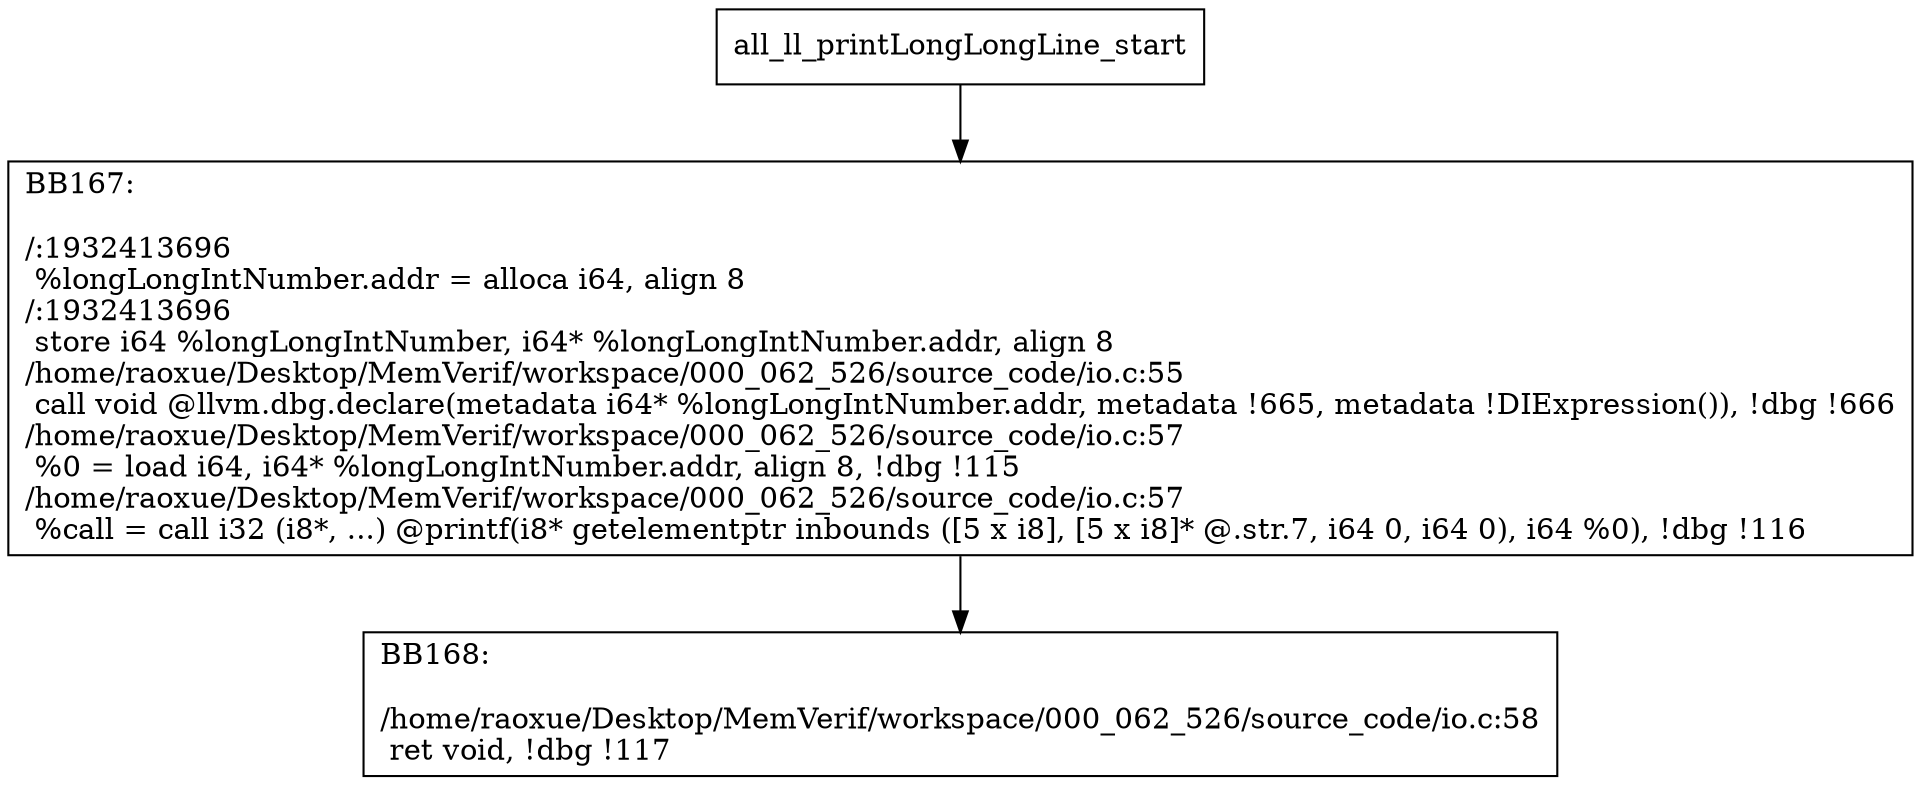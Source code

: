 digraph "CFG for'all_ll_printLongLongLine' function" {
	BBall_ll_printLongLongLine_start[shape=record,label="{all_ll_printLongLongLine_start}"];
	BBall_ll_printLongLongLine_start-> all_ll_printLongLongLineBB167;
	all_ll_printLongLongLineBB167 [shape=record, label="{BB167:\l\l/:1932413696\l
  %longLongIntNumber.addr = alloca i64, align 8\l
/:1932413696\l
  store i64 %longLongIntNumber, i64* %longLongIntNumber.addr, align 8\l
/home/raoxue/Desktop/MemVerif/workspace/000_062_526/source_code/io.c:55\l
  call void @llvm.dbg.declare(metadata i64* %longLongIntNumber.addr, metadata !665, metadata !DIExpression()), !dbg !666\l
/home/raoxue/Desktop/MemVerif/workspace/000_062_526/source_code/io.c:57\l
  %0 = load i64, i64* %longLongIntNumber.addr, align 8, !dbg !115\l
/home/raoxue/Desktop/MemVerif/workspace/000_062_526/source_code/io.c:57\l
  %call = call i32 (i8*, ...) @printf(i8* getelementptr inbounds ([5 x i8], [5 x i8]* @.str.7, i64 0, i64 0), i64 %0), !dbg !116\l
}"];
	all_ll_printLongLongLineBB167-> all_ll_printLongLongLineBB168;
	all_ll_printLongLongLineBB168 [shape=record, label="{BB168:\l\l/home/raoxue/Desktop/MemVerif/workspace/000_062_526/source_code/io.c:58\l
  ret void, !dbg !117\l
}"];
}
